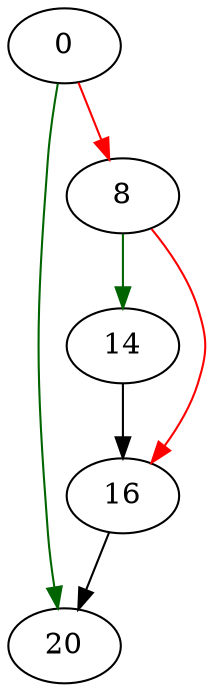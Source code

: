 strict digraph "yesno" {
	// Node definitions.
	0 [entry=true];
	20;
	8;
	14;
	16;

	// Edge definitions.
	0 -> 20 [
		color=darkgreen
		cond=true
	];
	0 -> 8 [
		color=red
		cond=false
	];
	8 -> 14 [
		color=darkgreen
		cond=true
	];
	8 -> 16 [
		color=red
		cond=false
	];
	14 -> 16;
	16 -> 20;
}